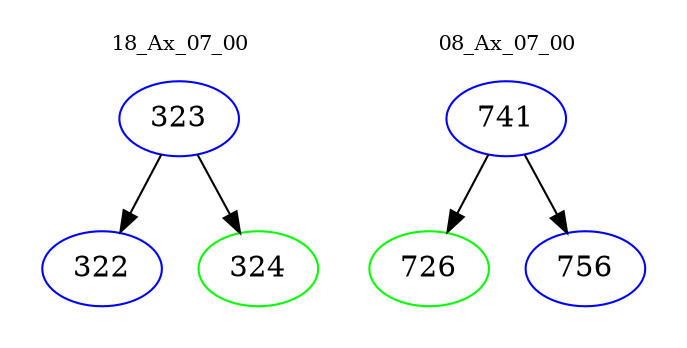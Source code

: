 digraph{
subgraph cluster_0 {
color = white
label = "18_Ax_07_00";
fontsize=10;
T0_323 [label="323", color="blue"]
T0_323 -> T0_322 [color="black"]
T0_322 [label="322", color="blue"]
T0_323 -> T0_324 [color="black"]
T0_324 [label="324", color="green"]
}
subgraph cluster_1 {
color = white
label = "08_Ax_07_00";
fontsize=10;
T1_741 [label="741", color="blue"]
T1_741 -> T1_726 [color="black"]
T1_726 [label="726", color="green"]
T1_741 -> T1_756 [color="black"]
T1_756 [label="756", color="blue"]
}
}
